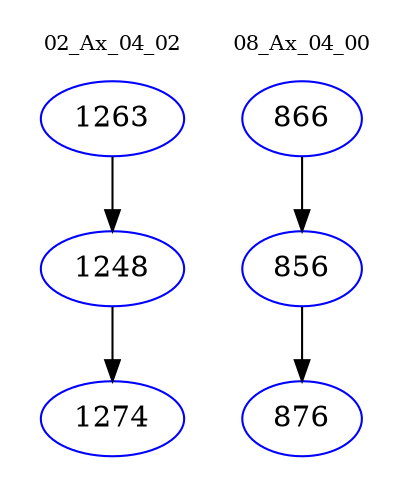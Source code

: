 digraph{
subgraph cluster_0 {
color = white
label = "02_Ax_04_02";
fontsize=10;
T0_1263 [label="1263", color="blue"]
T0_1263 -> T0_1248 [color="black"]
T0_1248 [label="1248", color="blue"]
T0_1248 -> T0_1274 [color="black"]
T0_1274 [label="1274", color="blue"]
}
subgraph cluster_1 {
color = white
label = "08_Ax_04_00";
fontsize=10;
T1_866 [label="866", color="blue"]
T1_866 -> T1_856 [color="black"]
T1_856 [label="856", color="blue"]
T1_856 -> T1_876 [color="black"]
T1_876 [label="876", color="blue"]
}
}
